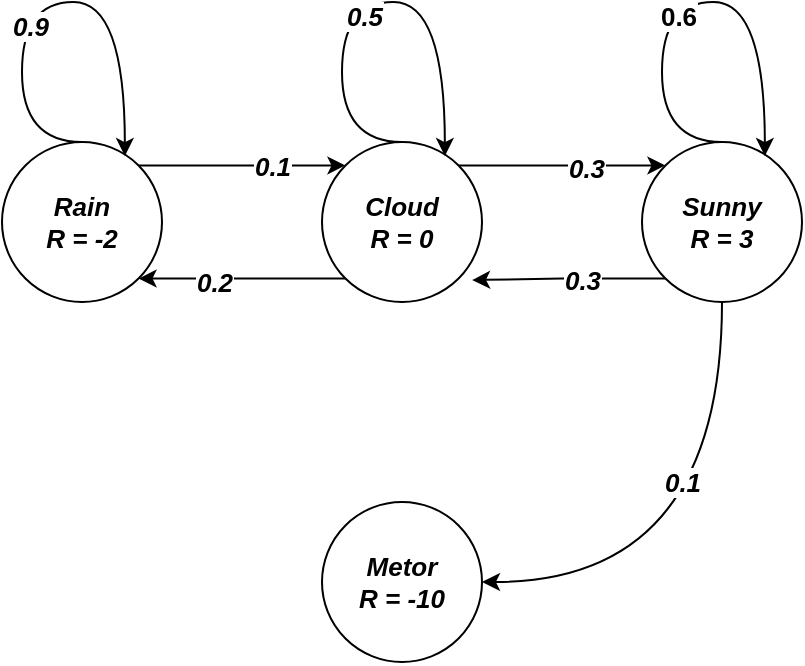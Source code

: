 <mxfile version="21.1.9" type="device">
  <diagram name="Page-1" id="Wy3ox8o_KZW3OduOIb58">
    <mxGraphModel dx="545" dy="746" grid="1" gridSize="10" guides="1" tooltips="1" connect="1" arrows="1" fold="1" page="1" pageScale="1" pageWidth="827" pageHeight="1169" math="0" shadow="0">
      <root>
        <mxCell id="0" />
        <mxCell id="1" parent="0" />
        <mxCell id="JJhkUHVivG3j7rxepxkd-31" style="edgeStyle=orthogonalEdgeStyle;rounded=0;orthogonalLoop=1;jettySize=auto;html=1;exitX=1;exitY=0;exitDx=0;exitDy=0;entryX=0;entryY=0;entryDx=0;entryDy=0;" edge="1" parent="1" source="JJhkUHVivG3j7rxepxkd-18" target="JJhkUHVivG3j7rxepxkd-20">
          <mxGeometry relative="1" as="geometry" />
        </mxCell>
        <mxCell id="JJhkUHVivG3j7rxepxkd-38" value="&lt;b&gt;&lt;i&gt;&lt;font style=&quot;font-size: 13px;&quot;&gt;0.1&lt;/font&gt;&lt;/i&gt;&lt;/b&gt;" style="edgeLabel;html=1;align=center;verticalAlign=middle;resizable=0;points=[];" vertex="1" connectable="0" parent="JJhkUHVivG3j7rxepxkd-31">
          <mxGeometry x="0.29" relative="1" as="geometry">
            <mxPoint as="offset" />
          </mxGeometry>
        </mxCell>
        <mxCell id="JJhkUHVivG3j7rxepxkd-18" value="&lt;b style=&quot;font-size: 13px;&quot;&gt;&lt;i&gt;Rain&lt;br&gt;R = -2&lt;/i&gt;&lt;/b&gt;" style="ellipse;whiteSpace=wrap;html=1;aspect=fixed;" vertex="1" parent="1">
          <mxGeometry x="100" y="210" width="80" height="80" as="geometry" />
        </mxCell>
        <mxCell id="JJhkUHVivG3j7rxepxkd-19" style="edgeStyle=orthogonalEdgeStyle;rounded=0;orthogonalLoop=1;jettySize=auto;html=1;exitX=0.5;exitY=0;exitDx=0;exitDy=0;curved=1;entryX=0.768;entryY=0.088;entryDx=0;entryDy=0;entryPerimeter=0;" edge="1" parent="1" source="JJhkUHVivG3j7rxepxkd-18" target="JJhkUHVivG3j7rxepxkd-18">
          <mxGeometry relative="1" as="geometry">
            <mxPoint x="170" y="210" as="targetPoint" />
            <Array as="points">
              <mxPoint x="110" y="210" />
              <mxPoint x="110" y="140" />
              <mxPoint x="161" y="140" />
            </Array>
          </mxGeometry>
        </mxCell>
        <mxCell id="JJhkUHVivG3j7rxepxkd-40" value="&lt;b&gt;&lt;i&gt;&lt;font style=&quot;font-size: 13px;&quot;&gt;0.9&lt;/font&gt;&lt;/i&gt;&lt;/b&gt;" style="edgeLabel;html=1;align=center;verticalAlign=middle;resizable=0;points=[];" vertex="1" connectable="0" parent="JJhkUHVivG3j7rxepxkd-19">
          <mxGeometry x="-0.23" y="-4" relative="1" as="geometry">
            <mxPoint as="offset" />
          </mxGeometry>
        </mxCell>
        <mxCell id="JJhkUHVivG3j7rxepxkd-32" style="edgeStyle=orthogonalEdgeStyle;rounded=0;orthogonalLoop=1;jettySize=auto;html=1;exitX=0;exitY=1;exitDx=0;exitDy=0;entryX=1;entryY=1;entryDx=0;entryDy=0;" edge="1" parent="1" source="JJhkUHVivG3j7rxepxkd-20" target="JJhkUHVivG3j7rxepxkd-18">
          <mxGeometry relative="1" as="geometry" />
        </mxCell>
        <mxCell id="JJhkUHVivG3j7rxepxkd-37" value="&lt;b&gt;&lt;i&gt;&lt;font style=&quot;font-size: 13px;&quot;&gt;0.2&lt;/font&gt;&lt;/i&gt;&lt;/b&gt;" style="edgeLabel;html=1;align=center;verticalAlign=middle;resizable=0;points=[];" vertex="1" connectable="0" parent="JJhkUHVivG3j7rxepxkd-32">
          <mxGeometry x="0.271" y="1" relative="1" as="geometry">
            <mxPoint as="offset" />
          </mxGeometry>
        </mxCell>
        <mxCell id="JJhkUHVivG3j7rxepxkd-33" style="edgeStyle=orthogonalEdgeStyle;rounded=0;orthogonalLoop=1;jettySize=auto;html=1;exitX=1;exitY=0;exitDx=0;exitDy=0;entryX=0;entryY=0;entryDx=0;entryDy=0;" edge="1" parent="1" source="JJhkUHVivG3j7rxepxkd-20" target="JJhkUHVivG3j7rxepxkd-22">
          <mxGeometry relative="1" as="geometry" />
        </mxCell>
        <mxCell id="JJhkUHVivG3j7rxepxkd-39" value="&lt;b&gt;&lt;i&gt;&lt;font style=&quot;font-size: 13px;&quot;&gt;0.3&lt;/font&gt;&lt;/i&gt;&lt;/b&gt;" style="edgeLabel;html=1;align=center;verticalAlign=middle;resizable=0;points=[];" vertex="1" connectable="0" parent="JJhkUHVivG3j7rxepxkd-33">
          <mxGeometry x="0.232" y="-1" relative="1" as="geometry">
            <mxPoint as="offset" />
          </mxGeometry>
        </mxCell>
        <mxCell id="JJhkUHVivG3j7rxepxkd-20" value="&lt;b style=&quot;font-size: 13px;&quot;&gt;&lt;i&gt;Cloud&lt;br&gt;R = 0&lt;/i&gt;&lt;/b&gt;" style="ellipse;whiteSpace=wrap;html=1;aspect=fixed;" vertex="1" parent="1">
          <mxGeometry x="260" y="210" width="80" height="80" as="geometry" />
        </mxCell>
        <mxCell id="JJhkUHVivG3j7rxepxkd-21" style="edgeStyle=orthogonalEdgeStyle;rounded=0;orthogonalLoop=1;jettySize=auto;html=1;exitX=0.5;exitY=0;exitDx=0;exitDy=0;curved=1;entryX=0.768;entryY=0.088;entryDx=0;entryDy=0;entryPerimeter=0;" edge="1" source="JJhkUHVivG3j7rxepxkd-20" target="JJhkUHVivG3j7rxepxkd-20" parent="1">
          <mxGeometry relative="1" as="geometry">
            <mxPoint x="330" y="210" as="targetPoint" />
            <Array as="points">
              <mxPoint x="270" y="210" />
              <mxPoint x="270" y="140" />
              <mxPoint x="321" y="140" />
            </Array>
          </mxGeometry>
        </mxCell>
        <mxCell id="JJhkUHVivG3j7rxepxkd-41" value="&lt;b&gt;&lt;i&gt;&lt;font style=&quot;font-size: 13px;&quot;&gt;0.5&lt;/font&gt;&lt;/i&gt;&lt;/b&gt;" style="edgeLabel;html=1;align=center;verticalAlign=middle;resizable=0;points=[];" vertex="1" connectable="0" parent="JJhkUHVivG3j7rxepxkd-21">
          <mxGeometry x="-0.028" y="-7" relative="1" as="geometry">
            <mxPoint as="offset" />
          </mxGeometry>
        </mxCell>
        <mxCell id="JJhkUHVivG3j7rxepxkd-30" style="edgeStyle=orthogonalEdgeStyle;rounded=0;orthogonalLoop=1;jettySize=auto;html=1;exitX=0.5;exitY=1;exitDx=0;exitDy=0;entryX=1;entryY=0.5;entryDx=0;entryDy=0;curved=1;" edge="1" parent="1" source="JJhkUHVivG3j7rxepxkd-22" target="JJhkUHVivG3j7rxepxkd-28">
          <mxGeometry relative="1" as="geometry" />
        </mxCell>
        <mxCell id="JJhkUHVivG3j7rxepxkd-35" value="&lt;b&gt;&lt;i&gt;&lt;font style=&quot;font-size: 13px;&quot;&gt;0.1&lt;/font&gt;&lt;/i&gt;&lt;/b&gt;" style="edgeLabel;html=1;align=center;verticalAlign=middle;resizable=0;points=[];" vertex="1" connectable="0" parent="JJhkUHVivG3j7rxepxkd-30">
          <mxGeometry x="-0.308" y="-20" relative="1" as="geometry">
            <mxPoint as="offset" />
          </mxGeometry>
        </mxCell>
        <mxCell id="JJhkUHVivG3j7rxepxkd-34" style="edgeStyle=orthogonalEdgeStyle;rounded=0;orthogonalLoop=1;jettySize=auto;html=1;exitX=0;exitY=1;exitDx=0;exitDy=0;entryX=0.938;entryY=0.863;entryDx=0;entryDy=0;entryPerimeter=0;" edge="1" parent="1" source="JJhkUHVivG3j7rxepxkd-22" target="JJhkUHVivG3j7rxepxkd-20">
          <mxGeometry relative="1" as="geometry" />
        </mxCell>
        <mxCell id="JJhkUHVivG3j7rxepxkd-36" value="&lt;b&gt;&lt;i&gt;&lt;font style=&quot;font-size: 13px;&quot;&gt;0.3&lt;/font&gt;&lt;/i&gt;&lt;/b&gt;" style="edgeLabel;html=1;align=center;verticalAlign=middle;resizable=0;points=[];" vertex="1" connectable="0" parent="JJhkUHVivG3j7rxepxkd-34">
          <mxGeometry x="-0.143" relative="1" as="geometry">
            <mxPoint as="offset" />
          </mxGeometry>
        </mxCell>
        <mxCell id="JJhkUHVivG3j7rxepxkd-22" value="&lt;b style=&quot;font-size: 13px;&quot;&gt;&lt;i&gt;Sunny&lt;br&gt;R = 3&lt;/i&gt;&lt;/b&gt;" style="ellipse;whiteSpace=wrap;html=1;aspect=fixed;" vertex="1" parent="1">
          <mxGeometry x="420" y="210" width="80" height="80" as="geometry" />
        </mxCell>
        <mxCell id="JJhkUHVivG3j7rxepxkd-23" style="edgeStyle=orthogonalEdgeStyle;rounded=0;orthogonalLoop=1;jettySize=auto;html=1;exitX=0.5;exitY=0;exitDx=0;exitDy=0;curved=1;entryX=0.768;entryY=0.088;entryDx=0;entryDy=0;entryPerimeter=0;" edge="1" parent="1" source="JJhkUHVivG3j7rxepxkd-22" target="JJhkUHVivG3j7rxepxkd-22">
          <mxGeometry relative="1" as="geometry">
            <mxPoint x="490" y="210" as="targetPoint" />
            <Array as="points">
              <mxPoint x="430" y="210" />
              <mxPoint x="430" y="140" />
              <mxPoint x="481" y="140" />
            </Array>
          </mxGeometry>
        </mxCell>
        <mxCell id="JJhkUHVivG3j7rxepxkd-42" value="&lt;b&gt;&lt;font style=&quot;font-size: 13px;&quot;&gt;0.6&lt;/font&gt;&lt;/b&gt;" style="edgeLabel;html=1;align=center;verticalAlign=middle;resizable=0;points=[];" vertex="1" connectable="0" parent="JJhkUHVivG3j7rxepxkd-23">
          <mxGeometry x="-0.054" y="-7" relative="1" as="geometry">
            <mxPoint as="offset" />
          </mxGeometry>
        </mxCell>
        <mxCell id="JJhkUHVivG3j7rxepxkd-28" value="&lt;b style=&quot;font-size: 13px;&quot;&gt;&lt;i&gt;Metor&lt;br&gt;R = -10&lt;/i&gt;&lt;/b&gt;" style="ellipse;whiteSpace=wrap;html=1;aspect=fixed;" vertex="1" parent="1">
          <mxGeometry x="260" y="390" width="80" height="80" as="geometry" />
        </mxCell>
      </root>
    </mxGraphModel>
  </diagram>
</mxfile>
